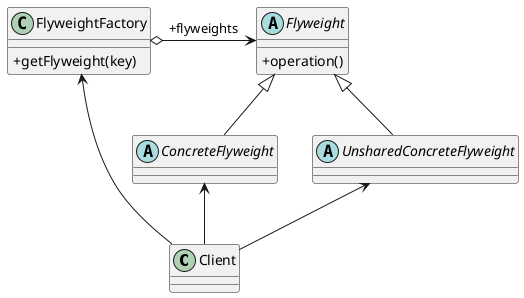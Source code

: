 @startuml
skinparam classAttributeIconSize 0

class Client
class FlyweightFactory {
    +getFlyweight(key)
}
abstract class Flyweight {
    +operation()
}
abstract class ConcreteFlyweight
abstract class UnsharedConcreteFlyweight

FlyweightFactory o-right-> Flyweight : +flyweights

ConcreteFlyweight -up-|> Flyweight
UnsharedConcreteFlyweight -up-|> Flyweight

Client -up-> FlyweightFactory
Client -up-> ConcreteFlyweight
Client -up-> UnsharedConcreteFlyweight

@enduml